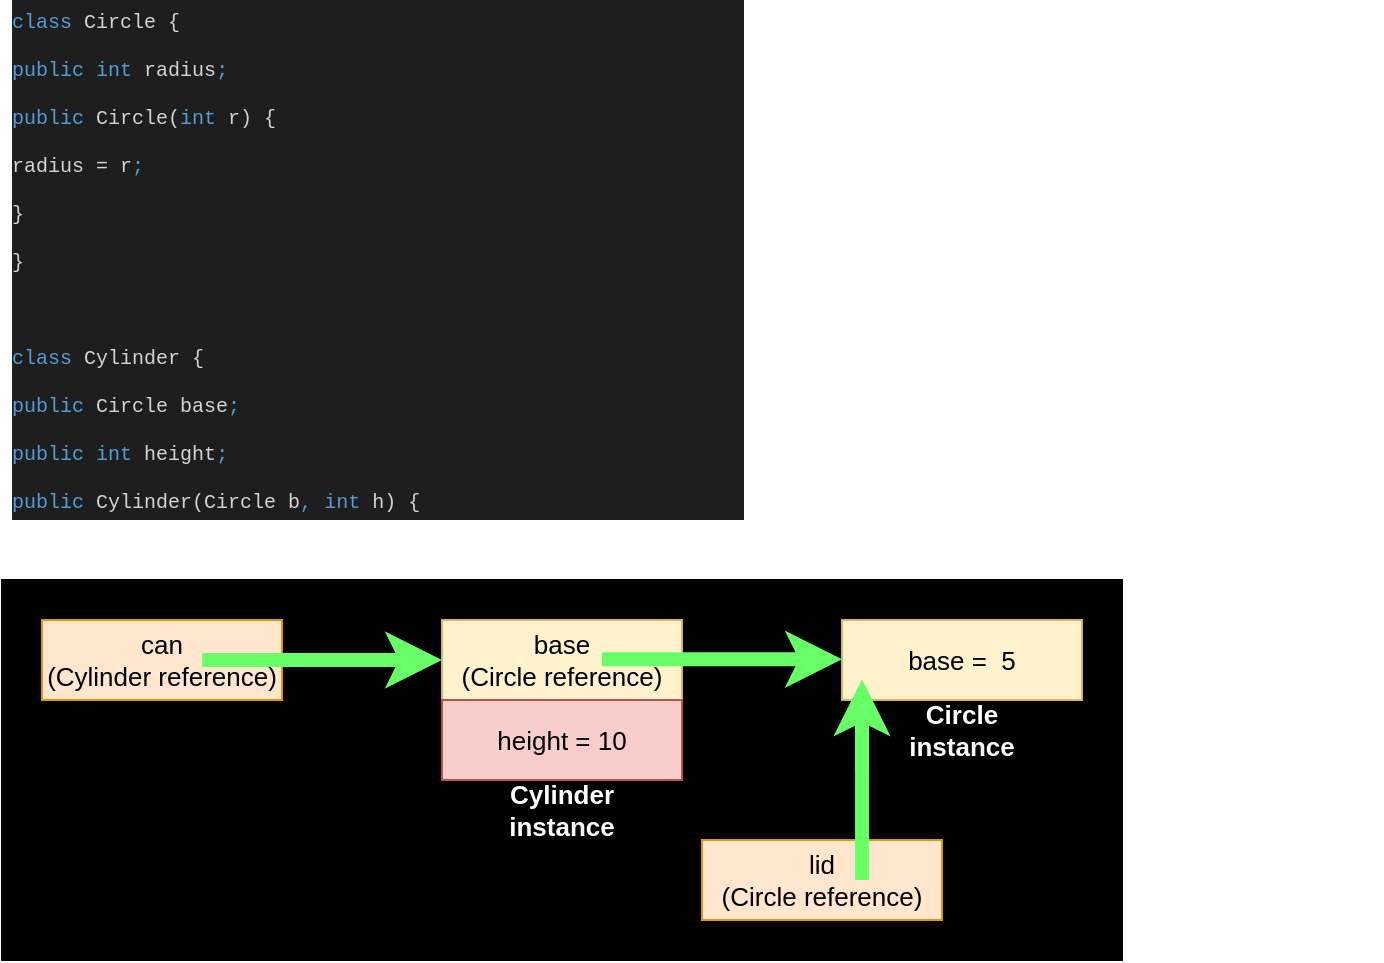 <mxfile version="15.9.6" type="github">
  <diagram id="9Mjunr-k3OjxaksQ0L1E" name="Page-1">
    <mxGraphModel dx="1956" dy="2846" grid="1" gridSize="10" guides="1" tooltips="1" connect="1" arrows="1" fold="1" page="1" pageScale="1" pageWidth="850" pageHeight="1100" math="0" shadow="0">
      <root>
        <mxCell id="0" />
        <mxCell id="1" parent="0" />
        <mxCell id="fvfcvdUlLOE0mojElsZq-10" value="" style="rounded=0;whiteSpace=wrap;html=1;fontSize=13;fillColor=#000000;" parent="1" vertex="1">
          <mxGeometry x="-810" y="-1840" width="560" height="190" as="geometry" />
        </mxCell>
        <mxCell id="iEt0gafK1SKyssPjCC-G-4" value="lid&lt;br style=&quot;font-size: 13px&quot;&gt;(Circle reference)" style="rounded=0;whiteSpace=wrap;html=1;fillColor=#ffe6cc;strokeColor=#d79b00;fontSize=13;" vertex="1" parent="1">
          <mxGeometry x="-460" y="-1710" width="120" height="40" as="geometry" />
        </mxCell>
        <mxCell id="fvfcvdUlLOE0mojElsZq-2" value="can&lt;br style=&quot;font-size: 13px&quot;&gt;(Cylinder reference)" style="rounded=0;whiteSpace=wrap;html=1;fillColor=#ffe6cc;strokeColor=#d79b00;fontSize=13;" parent="1" vertex="1">
          <mxGeometry x="-790" y="-1820" width="120" height="40" as="geometry" />
        </mxCell>
        <mxCell id="iEt0gafK1SKyssPjCC-G-2" value="" style="edgeStyle=orthogonalEdgeStyle;rounded=0;orthogonalLoop=1;jettySize=auto;html=1;fontColor=#FFFFFF;" edge="1" parent="1" source="fvfcvdUlLOE0mojElsZq-3" target="iEt0gafK1SKyssPjCC-G-1">
          <mxGeometry relative="1" as="geometry" />
        </mxCell>
        <mxCell id="fvfcvdUlLOE0mojElsZq-3" value="base&lt;br style=&quot;font-size: 13px;&quot;&gt;(Circle reference)" style="rounded=0;whiteSpace=wrap;html=1;fillColor=#fff2cc;strokeColor=#d6b656;fontSize=13;" parent="1" vertex="1">
          <mxGeometry x="-590" y="-1820" width="120" height="40" as="geometry" />
        </mxCell>
        <mxCell id="fvfcvdUlLOE0mojElsZq-4" value="height = 10" style="rounded=0;whiteSpace=wrap;html=1;fillColor=#f8cecc;strokeColor=#b85450;fontSize=13;" parent="1" vertex="1">
          <mxGeometry x="-590" y="-1780" width="120" height="40" as="geometry" />
        </mxCell>
        <mxCell id="fvfcvdUlLOE0mojElsZq-5" value="radius = 5" style="rounded=0;whiteSpace=wrap;html=1;fillColor=#dae8fc;strokeColor=#6c8ebf;fontSize=13;" parent="1" vertex="1">
          <mxGeometry x="-390" y="-1820" width="120" height="40" as="geometry" />
        </mxCell>
        <mxCell id="fvfcvdUlLOE0mojElsZq-6" value="" style="endArrow=classic;html=1;rounded=0;entryX=0;entryY=0.5;entryDx=0;entryDy=0;strokeWidth=7;fontSize=13;strokeColor=#66FF66;sketch=0;fillColor=#b0e3e6;" parent="1" target="fvfcvdUlLOE0mojElsZq-3" edge="1">
          <mxGeometry width="50" height="50" relative="1" as="geometry">
            <mxPoint x="-710" y="-1800" as="sourcePoint" />
            <mxPoint x="-660" y="-1850" as="targetPoint" />
          </mxGeometry>
        </mxCell>
        <mxCell id="fvfcvdUlLOE0mojElsZq-7" value="" style="endArrow=classic;html=1;rounded=0;entryX=0;entryY=0.5;entryDx=0;entryDy=0;strokeWidth=7;fontSize=13;strokeColor=#66FF66;sketch=0;fillColor=#b0e3e6;" parent="1" edge="1">
          <mxGeometry width="50" height="50" relative="1" as="geometry">
            <mxPoint x="-510.0" y="-1800.38" as="sourcePoint" />
            <mxPoint x="-390" y="-1800.38" as="targetPoint" />
          </mxGeometry>
        </mxCell>
        <mxCell id="fvfcvdUlLOE0mojElsZq-8" value="Cylinder instance" style="text;html=1;align=center;verticalAlign=middle;whiteSpace=wrap;rounded=0;fontSize=13;labelBackgroundColor=none;fontColor=#FFFFFF;fontStyle=1" parent="1" vertex="1">
          <mxGeometry x="-560" y="-1740" width="60" height="30" as="geometry" />
        </mxCell>
        <mxCell id="fvfcvdUlLOE0mojElsZq-9" value="Circle instance" style="text;html=1;strokeColor=none;fillColor=none;align=center;verticalAlign=middle;whiteSpace=wrap;rounded=0;fontSize=13;fontColor=#FFFFFF;fontStyle=1" parent="1" vertex="1">
          <mxGeometry x="-360" y="-1780" width="60" height="30" as="geometry" />
        </mxCell>
        <mxCell id="iEt0gafK1SKyssPjCC-G-1" value="base =&amp;nbsp; 5" style="rounded=0;whiteSpace=wrap;html=1;fillColor=#fff2cc;strokeColor=#d6b656;fontSize=13;sketch=0;" vertex="1" parent="1">
          <mxGeometry x="-390" y="-1820" width="120" height="40" as="geometry" />
        </mxCell>
        <mxCell id="iEt0gafK1SKyssPjCC-G-3" value="" style="endArrow=classic;html=1;rounded=0;entryX=0;entryY=0.5;entryDx=0;entryDy=0;strokeWidth=7;fontSize=13;strokeColor=#66FF66;sketch=0;fillColor=#b0e3e6;exitX=0.667;exitY=0.5;exitDx=0;exitDy=0;exitPerimeter=0;" edge="1" parent="1" source="iEt0gafK1SKyssPjCC-G-4">
          <mxGeometry width="50" height="50" relative="1" as="geometry">
            <mxPoint x="-500" y="-1790.38" as="sourcePoint" />
            <mxPoint x="-380" y="-1790.38" as="targetPoint" />
          </mxGeometry>
        </mxCell>
        <mxCell id="iEt0gafK1SKyssPjCC-G-5" value="&lt;div style=&quot;color: rgb(212 , 212 , 212) ; background-color: rgb(30 , 30 , 30) ; font-family: &amp;#34;menlo&amp;#34; , &amp;#34;monaco&amp;#34; , &amp;#34;courier new&amp;#34; , monospace ; font-weight: normal ; font-size: 10px ; line-height: 24px&quot;&gt;&lt;div&gt;&lt;span style=&quot;color: #569cd6&quot;&gt;class&lt;/span&gt;&lt;span style=&quot;color: #d4d4d4&quot;&gt; Circle {&lt;/span&gt;&lt;/div&gt;&lt;div&gt;&lt;span style=&quot;color: #d4d4d4&quot;&gt;    &lt;/span&gt;&lt;span style=&quot;color: #569cd6&quot;&gt;public&lt;/span&gt;&lt;span style=&quot;color: #d4d4d4&quot;&gt; &lt;/span&gt;&lt;span style=&quot;color: #569cd6&quot;&gt;int&lt;/span&gt;&lt;span style=&quot;color: #d4d4d4&quot;&gt; radius&lt;/span&gt;&lt;span style=&quot;color: #569cd6&quot;&gt;;&lt;/span&gt;&lt;/div&gt;&lt;div&gt;&lt;span style=&quot;color: #d4d4d4&quot;&gt;    &lt;/span&gt;&lt;span style=&quot;color: #569cd6&quot;&gt;public&lt;/span&gt;&lt;span style=&quot;color: #d4d4d4&quot;&gt; Circle(&lt;/span&gt;&lt;span style=&quot;color: #569cd6&quot;&gt;int&lt;/span&gt;&lt;span style=&quot;color: #d4d4d4&quot;&gt; r) { &lt;/span&gt;&lt;/div&gt;&lt;div&gt;&lt;span style=&quot;color: #d4d4d4&quot;&gt;        radius = r&lt;/span&gt;&lt;span style=&quot;color: #569cd6&quot;&gt;;&lt;/span&gt;&lt;span style=&quot;color: #d4d4d4&quot;&gt; &lt;/span&gt;&lt;/div&gt;&lt;div&gt;&lt;span style=&quot;color: #d4d4d4&quot;&gt;    }&lt;/span&gt;&lt;/div&gt;&lt;div&gt;&lt;span style=&quot;color: #d4d4d4&quot;&gt;}&lt;/span&gt;&lt;/div&gt;&lt;br&gt;&lt;div&gt;&lt;span style=&quot;color: #569cd6&quot;&gt;class&lt;/span&gt;&lt;span style=&quot;color: #d4d4d4&quot;&gt; Cylinder {&lt;/span&gt;&lt;/div&gt;&lt;div&gt;&lt;span style=&quot;color: #d4d4d4&quot;&gt;    &lt;/span&gt;&lt;span style=&quot;color: #569cd6&quot;&gt;public&lt;/span&gt;&lt;span style=&quot;color: #d4d4d4&quot;&gt; Circle base&lt;/span&gt;&lt;span style=&quot;color: #569cd6&quot;&gt;;&lt;/span&gt;&lt;/div&gt;&lt;div&gt;&lt;span style=&quot;color: #d4d4d4&quot;&gt;    &lt;/span&gt;&lt;span style=&quot;color: #569cd6&quot;&gt;public&lt;/span&gt;&lt;span style=&quot;color: #d4d4d4&quot;&gt; &lt;/span&gt;&lt;span style=&quot;color: #569cd6&quot;&gt;int&lt;/span&gt;&lt;span style=&quot;color: #d4d4d4&quot;&gt; height&lt;/span&gt;&lt;span style=&quot;color: #569cd6&quot;&gt;;&lt;/span&gt;&lt;/div&gt;&lt;div&gt;&lt;span style=&quot;color: #d4d4d4&quot;&gt;    &lt;/span&gt;&lt;span style=&quot;color: #569cd6&quot;&gt;public&lt;/span&gt;&lt;span style=&quot;color: #d4d4d4&quot;&gt; Cylinder(Circle b&lt;/span&gt;&lt;span style=&quot;color: #569cd6&quot;&gt;,&lt;/span&gt;&lt;span style=&quot;color: #d4d4d4&quot;&gt; &lt;/span&gt;&lt;span style=&quot;color: #569cd6&quot;&gt;int&lt;/span&gt;&lt;span style=&quot;color: #d4d4d4&quot;&gt; h) { &lt;/span&gt;&lt;/div&gt;&lt;div&gt;&lt;span style=&quot;color: #d4d4d4&quot;&gt;        base = b&lt;/span&gt;&lt;span style=&quot;color: #569cd6&quot;&gt;;&lt;/span&gt;&lt;span style=&quot;color: #d4d4d4&quot;&gt; &lt;/span&gt;&lt;/div&gt;&lt;div&gt;&lt;span style=&quot;color: #d4d4d4&quot;&gt;        height = h&lt;/span&gt;&lt;span style=&quot;color: #569cd6&quot;&gt;;&lt;/span&gt;&lt;span style=&quot;color: #d4d4d4&quot;&gt; &lt;/span&gt;&lt;/div&gt;&lt;div&gt;&lt;span style=&quot;color: #d4d4d4&quot;&gt;    }&lt;/span&gt;&lt;/div&gt;&lt;div&gt;&lt;span style=&quot;color: #d4d4d4&quot;&gt;}&lt;/span&gt;&lt;/div&gt;&lt;br&gt;&lt;div&gt;&lt;span style=&quot;color: #569cd6&quot;&gt;public&lt;/span&gt;&lt;span style=&quot;color: #d4d4d4&quot;&gt; &lt;/span&gt;&lt;span style=&quot;color: #569cd6&quot;&gt;class&lt;/span&gt;&lt;span style=&quot;color: #d4d4d4&quot;&gt; CircleCylinderClient {&lt;/span&gt;&lt;/div&gt;&lt;div&gt;&lt;span style=&quot;color: #d4d4d4&quot;&gt;    &lt;/span&gt;&lt;span style=&quot;color: #569cd6&quot;&gt;public&lt;/span&gt;&lt;span style=&quot;color: #d4d4d4&quot;&gt; &lt;/span&gt;&lt;span style=&quot;color: #569cd6&quot;&gt;static&lt;/span&gt;&lt;span style=&quot;color: #d4d4d4&quot;&gt; &lt;/span&gt;&lt;span style=&quot;color: #569cd6&quot;&gt;void&lt;/span&gt;&lt;span style=&quot;color: #d4d4d4&quot;&gt; main(String[] args) {&lt;/span&gt;&lt;/div&gt;&lt;div&gt;&lt;span style=&quot;color: #d4d4d4&quot;&gt;        Circle lid = &lt;/span&gt;&lt;span style=&quot;color: #569cd6&quot;&gt;new&lt;/span&gt;&lt;span style=&quot;color: #d4d4d4&quot;&gt; Circle(&lt;/span&gt;&lt;span style=&quot;color: #b5cea8&quot;&gt;5&lt;/span&gt;&lt;span style=&quot;color: #d4d4d4&quot;&gt;)&lt;/span&gt;&lt;span style=&quot;color: #569cd6&quot;&gt;;&lt;/span&gt;&lt;/div&gt;&lt;div&gt;&lt;span style=&quot;color: #d4d4d4&quot;&gt;        Cylinder can = &lt;/span&gt;&lt;span style=&quot;color: #569cd6&quot;&gt;new&lt;/span&gt;&lt;span style=&quot;color: #d4d4d4&quot;&gt; Cylinder(lid&lt;/span&gt;&lt;span style=&quot;color: #569cd6&quot;&gt;,&lt;/span&gt;&lt;span style=&quot;color: #d4d4d4&quot;&gt; &lt;/span&gt;&lt;span style=&quot;color: #b5cea8&quot;&gt;10&lt;/span&gt;&lt;span style=&quot;color: #d4d4d4&quot;&gt;)&lt;/span&gt;&lt;span style=&quot;color: #569cd6&quot;&gt;;&lt;/span&gt;&lt;/div&gt;&lt;div&gt;&lt;span style=&quot;color: #d4d4d4&quot;&gt;        System.out.println(&lt;/span&gt;&lt;span style=&quot;color: #ce9178&quot;&gt;&quot;Radius of the base: &quot;&lt;/span&gt;&lt;span style=&quot;color: #d4d4d4&quot;&gt; + can.base.radius)&lt;/span&gt;&lt;span style=&quot;color: #569cd6&quot;&gt;;&lt;/span&gt;&lt;/div&gt;&lt;div&gt;&lt;span style=&quot;color: #d4d4d4&quot;&gt;    }&lt;/span&gt;&lt;/div&gt;&lt;div&gt;&lt;span style=&quot;color: #d4d4d4&quot;&gt;}&lt;/span&gt;&lt;/div&gt;&lt;/div&gt;" style="text;html=1;strokeColor=none;fillColor=none;spacing=5;spacingTop=-20;whiteSpace=wrap;overflow=hidden;rounded=0;labelBackgroundColor=none;fontSize=11;fontColor=#FFFFFF;" vertex="1" parent="1">
          <mxGeometry x="-810" y="-2120" width="690" height="250" as="geometry" />
        </mxCell>
      </root>
    </mxGraphModel>
  </diagram>
</mxfile>
